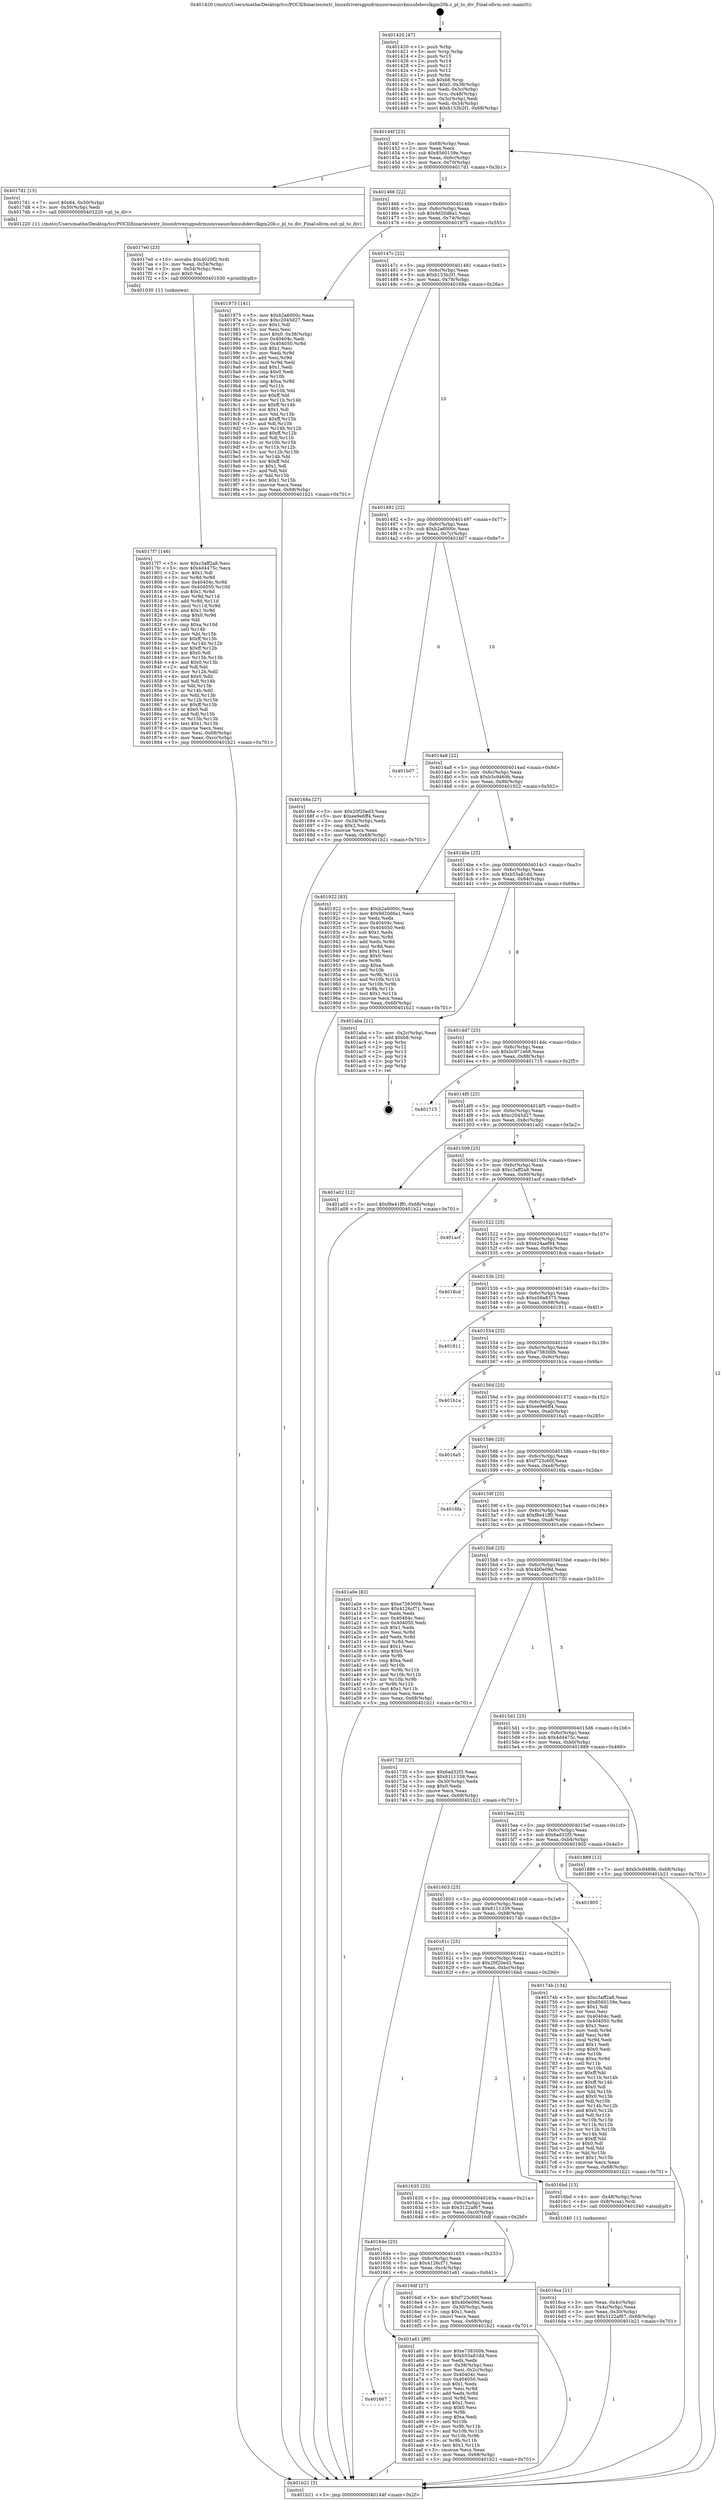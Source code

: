 digraph "0x401420" {
  label = "0x401420 (/mnt/c/Users/mathe/Desktop/tcc/POCII/binaries/extr_linuxdriversgpudrmnouveaunvkmsubdevclkgm20b.c_pl_to_div_Final-ollvm.out::main(0))"
  labelloc = "t"
  node[shape=record]

  Entry [label="",width=0.3,height=0.3,shape=circle,fillcolor=black,style=filled]
  "0x40144f" [label="{
     0x40144f [23]\l
     | [instrs]\l
     &nbsp;&nbsp;0x40144f \<+3\>: mov -0x68(%rbp),%eax\l
     &nbsp;&nbsp;0x401452 \<+2\>: mov %eax,%ecx\l
     &nbsp;&nbsp;0x401454 \<+6\>: sub $0x8560159e,%ecx\l
     &nbsp;&nbsp;0x40145a \<+3\>: mov %eax,-0x6c(%rbp)\l
     &nbsp;&nbsp;0x40145d \<+3\>: mov %ecx,-0x70(%rbp)\l
     &nbsp;&nbsp;0x401460 \<+6\>: je 00000000004017d1 \<main+0x3b1\>\l
  }"]
  "0x4017d1" [label="{
     0x4017d1 [15]\l
     | [instrs]\l
     &nbsp;&nbsp;0x4017d1 \<+7\>: movl $0x64,-0x50(%rbp)\l
     &nbsp;&nbsp;0x4017d8 \<+3\>: mov -0x50(%rbp),%edi\l
     &nbsp;&nbsp;0x4017db \<+5\>: call 0000000000401220 \<pl_to_div\>\l
     | [calls]\l
     &nbsp;&nbsp;0x401220 \{1\} (/mnt/c/Users/mathe/Desktop/tcc/POCII/binaries/extr_linuxdriversgpudrmnouveaunvkmsubdevclkgm20b.c_pl_to_div_Final-ollvm.out::pl_to_div)\l
  }"]
  "0x401466" [label="{
     0x401466 [22]\l
     | [instrs]\l
     &nbsp;&nbsp;0x401466 \<+5\>: jmp 000000000040146b \<main+0x4b\>\l
     &nbsp;&nbsp;0x40146b \<+3\>: mov -0x6c(%rbp),%eax\l
     &nbsp;&nbsp;0x40146e \<+5\>: sub $0x9d20d6a1,%eax\l
     &nbsp;&nbsp;0x401473 \<+3\>: mov %eax,-0x74(%rbp)\l
     &nbsp;&nbsp;0x401476 \<+6\>: je 0000000000401975 \<main+0x555\>\l
  }"]
  Exit [label="",width=0.3,height=0.3,shape=circle,fillcolor=black,style=filled,peripheries=2]
  "0x401975" [label="{
     0x401975 [141]\l
     | [instrs]\l
     &nbsp;&nbsp;0x401975 \<+5\>: mov $0xb2a6000c,%eax\l
     &nbsp;&nbsp;0x40197a \<+5\>: mov $0xc2045d27,%ecx\l
     &nbsp;&nbsp;0x40197f \<+2\>: mov $0x1,%dl\l
     &nbsp;&nbsp;0x401981 \<+2\>: xor %esi,%esi\l
     &nbsp;&nbsp;0x401983 \<+7\>: movl $0x0,-0x38(%rbp)\l
     &nbsp;&nbsp;0x40198a \<+7\>: mov 0x40404c,%edi\l
     &nbsp;&nbsp;0x401991 \<+8\>: mov 0x404050,%r8d\l
     &nbsp;&nbsp;0x401999 \<+3\>: sub $0x1,%esi\l
     &nbsp;&nbsp;0x40199c \<+3\>: mov %edi,%r9d\l
     &nbsp;&nbsp;0x40199f \<+3\>: add %esi,%r9d\l
     &nbsp;&nbsp;0x4019a2 \<+4\>: imul %r9d,%edi\l
     &nbsp;&nbsp;0x4019a6 \<+3\>: and $0x1,%edi\l
     &nbsp;&nbsp;0x4019a9 \<+3\>: cmp $0x0,%edi\l
     &nbsp;&nbsp;0x4019ac \<+4\>: sete %r10b\l
     &nbsp;&nbsp;0x4019b0 \<+4\>: cmp $0xa,%r8d\l
     &nbsp;&nbsp;0x4019b4 \<+4\>: setl %r11b\l
     &nbsp;&nbsp;0x4019b8 \<+3\>: mov %r10b,%bl\l
     &nbsp;&nbsp;0x4019bb \<+3\>: xor $0xff,%bl\l
     &nbsp;&nbsp;0x4019be \<+3\>: mov %r11b,%r14b\l
     &nbsp;&nbsp;0x4019c1 \<+4\>: xor $0xff,%r14b\l
     &nbsp;&nbsp;0x4019c5 \<+3\>: xor $0x1,%dl\l
     &nbsp;&nbsp;0x4019c8 \<+3\>: mov %bl,%r15b\l
     &nbsp;&nbsp;0x4019cb \<+4\>: and $0xff,%r15b\l
     &nbsp;&nbsp;0x4019cf \<+3\>: and %dl,%r10b\l
     &nbsp;&nbsp;0x4019d2 \<+3\>: mov %r14b,%r12b\l
     &nbsp;&nbsp;0x4019d5 \<+4\>: and $0xff,%r12b\l
     &nbsp;&nbsp;0x4019d9 \<+3\>: and %dl,%r11b\l
     &nbsp;&nbsp;0x4019dc \<+3\>: or %r10b,%r15b\l
     &nbsp;&nbsp;0x4019df \<+3\>: or %r11b,%r12b\l
     &nbsp;&nbsp;0x4019e2 \<+3\>: xor %r12b,%r15b\l
     &nbsp;&nbsp;0x4019e5 \<+3\>: or %r14b,%bl\l
     &nbsp;&nbsp;0x4019e8 \<+3\>: xor $0xff,%bl\l
     &nbsp;&nbsp;0x4019eb \<+3\>: or $0x1,%dl\l
     &nbsp;&nbsp;0x4019ee \<+2\>: and %dl,%bl\l
     &nbsp;&nbsp;0x4019f0 \<+3\>: or %bl,%r15b\l
     &nbsp;&nbsp;0x4019f3 \<+4\>: test $0x1,%r15b\l
     &nbsp;&nbsp;0x4019f7 \<+3\>: cmovne %ecx,%eax\l
     &nbsp;&nbsp;0x4019fa \<+3\>: mov %eax,-0x68(%rbp)\l
     &nbsp;&nbsp;0x4019fd \<+5\>: jmp 0000000000401b21 \<main+0x701\>\l
  }"]
  "0x40147c" [label="{
     0x40147c [22]\l
     | [instrs]\l
     &nbsp;&nbsp;0x40147c \<+5\>: jmp 0000000000401481 \<main+0x61\>\l
     &nbsp;&nbsp;0x401481 \<+3\>: mov -0x6c(%rbp),%eax\l
     &nbsp;&nbsp;0x401484 \<+5\>: sub $0xb153b2f1,%eax\l
     &nbsp;&nbsp;0x401489 \<+3\>: mov %eax,-0x78(%rbp)\l
     &nbsp;&nbsp;0x40148c \<+6\>: je 000000000040168a \<main+0x26a\>\l
  }"]
  "0x401667" [label="{
     0x401667\l
  }", style=dashed]
  "0x40168a" [label="{
     0x40168a [27]\l
     | [instrs]\l
     &nbsp;&nbsp;0x40168a \<+5\>: mov $0x20f20ed3,%eax\l
     &nbsp;&nbsp;0x40168f \<+5\>: mov $0xee9e6ff4,%ecx\l
     &nbsp;&nbsp;0x401694 \<+3\>: mov -0x34(%rbp),%edx\l
     &nbsp;&nbsp;0x401697 \<+3\>: cmp $0x2,%edx\l
     &nbsp;&nbsp;0x40169a \<+3\>: cmovne %ecx,%eax\l
     &nbsp;&nbsp;0x40169d \<+3\>: mov %eax,-0x68(%rbp)\l
     &nbsp;&nbsp;0x4016a0 \<+5\>: jmp 0000000000401b21 \<main+0x701\>\l
  }"]
  "0x401492" [label="{
     0x401492 [22]\l
     | [instrs]\l
     &nbsp;&nbsp;0x401492 \<+5\>: jmp 0000000000401497 \<main+0x77\>\l
     &nbsp;&nbsp;0x401497 \<+3\>: mov -0x6c(%rbp),%eax\l
     &nbsp;&nbsp;0x40149a \<+5\>: sub $0xb2a6000c,%eax\l
     &nbsp;&nbsp;0x40149f \<+3\>: mov %eax,-0x7c(%rbp)\l
     &nbsp;&nbsp;0x4014a2 \<+6\>: je 0000000000401b07 \<main+0x6e7\>\l
  }"]
  "0x401b21" [label="{
     0x401b21 [5]\l
     | [instrs]\l
     &nbsp;&nbsp;0x401b21 \<+5\>: jmp 000000000040144f \<main+0x2f\>\l
  }"]
  "0x401420" [label="{
     0x401420 [47]\l
     | [instrs]\l
     &nbsp;&nbsp;0x401420 \<+1\>: push %rbp\l
     &nbsp;&nbsp;0x401421 \<+3\>: mov %rsp,%rbp\l
     &nbsp;&nbsp;0x401424 \<+2\>: push %r15\l
     &nbsp;&nbsp;0x401426 \<+2\>: push %r14\l
     &nbsp;&nbsp;0x401428 \<+2\>: push %r13\l
     &nbsp;&nbsp;0x40142a \<+2\>: push %r12\l
     &nbsp;&nbsp;0x40142c \<+1\>: push %rbx\l
     &nbsp;&nbsp;0x40142d \<+7\>: sub $0xb8,%rsp\l
     &nbsp;&nbsp;0x401434 \<+7\>: movl $0x0,-0x38(%rbp)\l
     &nbsp;&nbsp;0x40143b \<+3\>: mov %edi,-0x3c(%rbp)\l
     &nbsp;&nbsp;0x40143e \<+4\>: mov %rsi,-0x48(%rbp)\l
     &nbsp;&nbsp;0x401442 \<+3\>: mov -0x3c(%rbp),%edi\l
     &nbsp;&nbsp;0x401445 \<+3\>: mov %edi,-0x34(%rbp)\l
     &nbsp;&nbsp;0x401448 \<+7\>: movl $0xb153b2f1,-0x68(%rbp)\l
  }"]
  "0x401a61" [label="{
     0x401a61 [89]\l
     | [instrs]\l
     &nbsp;&nbsp;0x401a61 \<+5\>: mov $0xe738300b,%eax\l
     &nbsp;&nbsp;0x401a66 \<+5\>: mov $0xb55a81dd,%ecx\l
     &nbsp;&nbsp;0x401a6b \<+2\>: xor %edx,%edx\l
     &nbsp;&nbsp;0x401a6d \<+3\>: mov -0x38(%rbp),%esi\l
     &nbsp;&nbsp;0x401a70 \<+3\>: mov %esi,-0x2c(%rbp)\l
     &nbsp;&nbsp;0x401a73 \<+7\>: mov 0x40404c,%esi\l
     &nbsp;&nbsp;0x401a7a \<+7\>: mov 0x404050,%edi\l
     &nbsp;&nbsp;0x401a81 \<+3\>: sub $0x1,%edx\l
     &nbsp;&nbsp;0x401a84 \<+3\>: mov %esi,%r8d\l
     &nbsp;&nbsp;0x401a87 \<+3\>: add %edx,%r8d\l
     &nbsp;&nbsp;0x401a8a \<+4\>: imul %r8d,%esi\l
     &nbsp;&nbsp;0x401a8e \<+3\>: and $0x1,%esi\l
     &nbsp;&nbsp;0x401a91 \<+3\>: cmp $0x0,%esi\l
     &nbsp;&nbsp;0x401a94 \<+4\>: sete %r9b\l
     &nbsp;&nbsp;0x401a98 \<+3\>: cmp $0xa,%edi\l
     &nbsp;&nbsp;0x401a9b \<+4\>: setl %r10b\l
     &nbsp;&nbsp;0x401a9f \<+3\>: mov %r9b,%r11b\l
     &nbsp;&nbsp;0x401aa2 \<+3\>: and %r10b,%r11b\l
     &nbsp;&nbsp;0x401aa5 \<+3\>: xor %r10b,%r9b\l
     &nbsp;&nbsp;0x401aa8 \<+3\>: or %r9b,%r11b\l
     &nbsp;&nbsp;0x401aab \<+4\>: test $0x1,%r11b\l
     &nbsp;&nbsp;0x401aaf \<+3\>: cmovne %ecx,%eax\l
     &nbsp;&nbsp;0x401ab2 \<+3\>: mov %eax,-0x68(%rbp)\l
     &nbsp;&nbsp;0x401ab5 \<+5\>: jmp 0000000000401b21 \<main+0x701\>\l
  }"]
  "0x401b07" [label="{
     0x401b07\l
  }", style=dashed]
  "0x4014a8" [label="{
     0x4014a8 [22]\l
     | [instrs]\l
     &nbsp;&nbsp;0x4014a8 \<+5\>: jmp 00000000004014ad \<main+0x8d\>\l
     &nbsp;&nbsp;0x4014ad \<+3\>: mov -0x6c(%rbp),%eax\l
     &nbsp;&nbsp;0x4014b0 \<+5\>: sub $0xb3c9469b,%eax\l
     &nbsp;&nbsp;0x4014b5 \<+3\>: mov %eax,-0x80(%rbp)\l
     &nbsp;&nbsp;0x4014b8 \<+6\>: je 0000000000401922 \<main+0x502\>\l
  }"]
  "0x4017f7" [label="{
     0x4017f7 [146]\l
     | [instrs]\l
     &nbsp;&nbsp;0x4017f7 \<+5\>: mov $0xc3aff2a8,%esi\l
     &nbsp;&nbsp;0x4017fc \<+5\>: mov $0x4d4475c,%ecx\l
     &nbsp;&nbsp;0x401801 \<+2\>: mov $0x1,%dl\l
     &nbsp;&nbsp;0x401803 \<+3\>: xor %r8d,%r8d\l
     &nbsp;&nbsp;0x401806 \<+8\>: mov 0x40404c,%r9d\l
     &nbsp;&nbsp;0x40180e \<+8\>: mov 0x404050,%r10d\l
     &nbsp;&nbsp;0x401816 \<+4\>: sub $0x1,%r8d\l
     &nbsp;&nbsp;0x40181a \<+3\>: mov %r9d,%r11d\l
     &nbsp;&nbsp;0x40181d \<+3\>: add %r8d,%r11d\l
     &nbsp;&nbsp;0x401820 \<+4\>: imul %r11d,%r9d\l
     &nbsp;&nbsp;0x401824 \<+4\>: and $0x1,%r9d\l
     &nbsp;&nbsp;0x401828 \<+4\>: cmp $0x0,%r9d\l
     &nbsp;&nbsp;0x40182c \<+3\>: sete %bl\l
     &nbsp;&nbsp;0x40182f \<+4\>: cmp $0xa,%r10d\l
     &nbsp;&nbsp;0x401833 \<+4\>: setl %r14b\l
     &nbsp;&nbsp;0x401837 \<+3\>: mov %bl,%r15b\l
     &nbsp;&nbsp;0x40183a \<+4\>: xor $0xff,%r15b\l
     &nbsp;&nbsp;0x40183e \<+3\>: mov %r14b,%r12b\l
     &nbsp;&nbsp;0x401841 \<+4\>: xor $0xff,%r12b\l
     &nbsp;&nbsp;0x401845 \<+3\>: xor $0x0,%dl\l
     &nbsp;&nbsp;0x401848 \<+3\>: mov %r15b,%r13b\l
     &nbsp;&nbsp;0x40184b \<+4\>: and $0x0,%r13b\l
     &nbsp;&nbsp;0x40184f \<+2\>: and %dl,%bl\l
     &nbsp;&nbsp;0x401851 \<+3\>: mov %r12b,%dil\l
     &nbsp;&nbsp;0x401854 \<+4\>: and $0x0,%dil\l
     &nbsp;&nbsp;0x401858 \<+3\>: and %dl,%r14b\l
     &nbsp;&nbsp;0x40185b \<+3\>: or %bl,%r13b\l
     &nbsp;&nbsp;0x40185e \<+3\>: or %r14b,%dil\l
     &nbsp;&nbsp;0x401861 \<+3\>: xor %dil,%r13b\l
     &nbsp;&nbsp;0x401864 \<+3\>: or %r12b,%r15b\l
     &nbsp;&nbsp;0x401867 \<+4\>: xor $0xff,%r15b\l
     &nbsp;&nbsp;0x40186b \<+3\>: or $0x0,%dl\l
     &nbsp;&nbsp;0x40186e \<+3\>: and %dl,%r15b\l
     &nbsp;&nbsp;0x401871 \<+3\>: or %r15b,%r13b\l
     &nbsp;&nbsp;0x401874 \<+4\>: test $0x1,%r13b\l
     &nbsp;&nbsp;0x401878 \<+3\>: cmovne %ecx,%esi\l
     &nbsp;&nbsp;0x40187b \<+3\>: mov %esi,-0x68(%rbp)\l
     &nbsp;&nbsp;0x40187e \<+6\>: mov %eax,-0xcc(%rbp)\l
     &nbsp;&nbsp;0x401884 \<+5\>: jmp 0000000000401b21 \<main+0x701\>\l
  }"]
  "0x401922" [label="{
     0x401922 [83]\l
     | [instrs]\l
     &nbsp;&nbsp;0x401922 \<+5\>: mov $0xb2a6000c,%eax\l
     &nbsp;&nbsp;0x401927 \<+5\>: mov $0x9d20d6a1,%ecx\l
     &nbsp;&nbsp;0x40192c \<+2\>: xor %edx,%edx\l
     &nbsp;&nbsp;0x40192e \<+7\>: mov 0x40404c,%esi\l
     &nbsp;&nbsp;0x401935 \<+7\>: mov 0x404050,%edi\l
     &nbsp;&nbsp;0x40193c \<+3\>: sub $0x1,%edx\l
     &nbsp;&nbsp;0x40193f \<+3\>: mov %esi,%r8d\l
     &nbsp;&nbsp;0x401942 \<+3\>: add %edx,%r8d\l
     &nbsp;&nbsp;0x401945 \<+4\>: imul %r8d,%esi\l
     &nbsp;&nbsp;0x401949 \<+3\>: and $0x1,%esi\l
     &nbsp;&nbsp;0x40194c \<+3\>: cmp $0x0,%esi\l
     &nbsp;&nbsp;0x40194f \<+4\>: sete %r9b\l
     &nbsp;&nbsp;0x401953 \<+3\>: cmp $0xa,%edi\l
     &nbsp;&nbsp;0x401956 \<+4\>: setl %r10b\l
     &nbsp;&nbsp;0x40195a \<+3\>: mov %r9b,%r11b\l
     &nbsp;&nbsp;0x40195d \<+3\>: and %r10b,%r11b\l
     &nbsp;&nbsp;0x401960 \<+3\>: xor %r10b,%r9b\l
     &nbsp;&nbsp;0x401963 \<+3\>: or %r9b,%r11b\l
     &nbsp;&nbsp;0x401966 \<+4\>: test $0x1,%r11b\l
     &nbsp;&nbsp;0x40196a \<+3\>: cmovne %ecx,%eax\l
     &nbsp;&nbsp;0x40196d \<+3\>: mov %eax,-0x68(%rbp)\l
     &nbsp;&nbsp;0x401970 \<+5\>: jmp 0000000000401b21 \<main+0x701\>\l
  }"]
  "0x4014be" [label="{
     0x4014be [25]\l
     | [instrs]\l
     &nbsp;&nbsp;0x4014be \<+5\>: jmp 00000000004014c3 \<main+0xa3\>\l
     &nbsp;&nbsp;0x4014c3 \<+3\>: mov -0x6c(%rbp),%eax\l
     &nbsp;&nbsp;0x4014c6 \<+5\>: sub $0xb55a81dd,%eax\l
     &nbsp;&nbsp;0x4014cb \<+6\>: mov %eax,-0x84(%rbp)\l
     &nbsp;&nbsp;0x4014d1 \<+6\>: je 0000000000401aba \<main+0x69a\>\l
  }"]
  "0x4017e0" [label="{
     0x4017e0 [23]\l
     | [instrs]\l
     &nbsp;&nbsp;0x4017e0 \<+10\>: movabs $0x4020f2,%rdi\l
     &nbsp;&nbsp;0x4017ea \<+3\>: mov %eax,-0x54(%rbp)\l
     &nbsp;&nbsp;0x4017ed \<+3\>: mov -0x54(%rbp),%esi\l
     &nbsp;&nbsp;0x4017f0 \<+2\>: mov $0x0,%al\l
     &nbsp;&nbsp;0x4017f2 \<+5\>: call 0000000000401030 \<printf@plt\>\l
     | [calls]\l
     &nbsp;&nbsp;0x401030 \{1\} (unknown)\l
  }"]
  "0x401aba" [label="{
     0x401aba [21]\l
     | [instrs]\l
     &nbsp;&nbsp;0x401aba \<+3\>: mov -0x2c(%rbp),%eax\l
     &nbsp;&nbsp;0x401abd \<+7\>: add $0xb8,%rsp\l
     &nbsp;&nbsp;0x401ac4 \<+1\>: pop %rbx\l
     &nbsp;&nbsp;0x401ac5 \<+2\>: pop %r12\l
     &nbsp;&nbsp;0x401ac7 \<+2\>: pop %r13\l
     &nbsp;&nbsp;0x401ac9 \<+2\>: pop %r14\l
     &nbsp;&nbsp;0x401acb \<+2\>: pop %r15\l
     &nbsp;&nbsp;0x401acd \<+1\>: pop %rbp\l
     &nbsp;&nbsp;0x401ace \<+1\>: ret\l
  }"]
  "0x4014d7" [label="{
     0x4014d7 [25]\l
     | [instrs]\l
     &nbsp;&nbsp;0x4014d7 \<+5\>: jmp 00000000004014dc \<main+0xbc\>\l
     &nbsp;&nbsp;0x4014dc \<+3\>: mov -0x6c(%rbp),%eax\l
     &nbsp;&nbsp;0x4014df \<+5\>: sub $0xbc971e68,%eax\l
     &nbsp;&nbsp;0x4014e4 \<+6\>: mov %eax,-0x88(%rbp)\l
     &nbsp;&nbsp;0x4014ea \<+6\>: je 0000000000401715 \<main+0x2f5\>\l
  }"]
  "0x40164e" [label="{
     0x40164e [25]\l
     | [instrs]\l
     &nbsp;&nbsp;0x40164e \<+5\>: jmp 0000000000401653 \<main+0x233\>\l
     &nbsp;&nbsp;0x401653 \<+3\>: mov -0x6c(%rbp),%eax\l
     &nbsp;&nbsp;0x401656 \<+5\>: sub $0x4126cf71,%eax\l
     &nbsp;&nbsp;0x40165b \<+6\>: mov %eax,-0xc4(%rbp)\l
     &nbsp;&nbsp;0x401661 \<+6\>: je 0000000000401a61 \<main+0x641\>\l
  }"]
  "0x401715" [label="{
     0x401715\l
  }", style=dashed]
  "0x4014f0" [label="{
     0x4014f0 [25]\l
     | [instrs]\l
     &nbsp;&nbsp;0x4014f0 \<+5\>: jmp 00000000004014f5 \<main+0xd5\>\l
     &nbsp;&nbsp;0x4014f5 \<+3\>: mov -0x6c(%rbp),%eax\l
     &nbsp;&nbsp;0x4014f8 \<+5\>: sub $0xc2045d27,%eax\l
     &nbsp;&nbsp;0x4014fd \<+6\>: mov %eax,-0x8c(%rbp)\l
     &nbsp;&nbsp;0x401503 \<+6\>: je 0000000000401a02 \<main+0x5e2\>\l
  }"]
  "0x4016df" [label="{
     0x4016df [27]\l
     | [instrs]\l
     &nbsp;&nbsp;0x4016df \<+5\>: mov $0xf723c60f,%eax\l
     &nbsp;&nbsp;0x4016e4 \<+5\>: mov $0x4b0e09d,%ecx\l
     &nbsp;&nbsp;0x4016e9 \<+3\>: mov -0x30(%rbp),%edx\l
     &nbsp;&nbsp;0x4016ec \<+3\>: cmp $0x1,%edx\l
     &nbsp;&nbsp;0x4016ef \<+3\>: cmovl %ecx,%eax\l
     &nbsp;&nbsp;0x4016f2 \<+3\>: mov %eax,-0x68(%rbp)\l
     &nbsp;&nbsp;0x4016f5 \<+5\>: jmp 0000000000401b21 \<main+0x701\>\l
  }"]
  "0x401a02" [label="{
     0x401a02 [12]\l
     | [instrs]\l
     &nbsp;&nbsp;0x401a02 \<+7\>: movl $0xf8e41ff0,-0x68(%rbp)\l
     &nbsp;&nbsp;0x401a09 \<+5\>: jmp 0000000000401b21 \<main+0x701\>\l
  }"]
  "0x401509" [label="{
     0x401509 [25]\l
     | [instrs]\l
     &nbsp;&nbsp;0x401509 \<+5\>: jmp 000000000040150e \<main+0xee\>\l
     &nbsp;&nbsp;0x40150e \<+3\>: mov -0x6c(%rbp),%eax\l
     &nbsp;&nbsp;0x401511 \<+5\>: sub $0xc3aff2a8,%eax\l
     &nbsp;&nbsp;0x401516 \<+6\>: mov %eax,-0x90(%rbp)\l
     &nbsp;&nbsp;0x40151c \<+6\>: je 0000000000401acf \<main+0x6af\>\l
  }"]
  "0x4016ca" [label="{
     0x4016ca [21]\l
     | [instrs]\l
     &nbsp;&nbsp;0x4016ca \<+3\>: mov %eax,-0x4c(%rbp)\l
     &nbsp;&nbsp;0x4016cd \<+3\>: mov -0x4c(%rbp),%eax\l
     &nbsp;&nbsp;0x4016d0 \<+3\>: mov %eax,-0x30(%rbp)\l
     &nbsp;&nbsp;0x4016d3 \<+7\>: movl $0x3122af67,-0x68(%rbp)\l
     &nbsp;&nbsp;0x4016da \<+5\>: jmp 0000000000401b21 \<main+0x701\>\l
  }"]
  "0x401acf" [label="{
     0x401acf\l
  }", style=dashed]
  "0x401522" [label="{
     0x401522 [25]\l
     | [instrs]\l
     &nbsp;&nbsp;0x401522 \<+5\>: jmp 0000000000401527 \<main+0x107\>\l
     &nbsp;&nbsp;0x401527 \<+3\>: mov -0x6c(%rbp),%eax\l
     &nbsp;&nbsp;0x40152a \<+5\>: sub $0xe24aef94,%eax\l
     &nbsp;&nbsp;0x40152f \<+6\>: mov %eax,-0x94(%rbp)\l
     &nbsp;&nbsp;0x401535 \<+6\>: je 00000000004018cd \<main+0x4ad\>\l
  }"]
  "0x401635" [label="{
     0x401635 [25]\l
     | [instrs]\l
     &nbsp;&nbsp;0x401635 \<+5\>: jmp 000000000040163a \<main+0x21a\>\l
     &nbsp;&nbsp;0x40163a \<+3\>: mov -0x6c(%rbp),%eax\l
     &nbsp;&nbsp;0x40163d \<+5\>: sub $0x3122af67,%eax\l
     &nbsp;&nbsp;0x401642 \<+6\>: mov %eax,-0xc0(%rbp)\l
     &nbsp;&nbsp;0x401648 \<+6\>: je 00000000004016df \<main+0x2bf\>\l
  }"]
  "0x4018cd" [label="{
     0x4018cd\l
  }", style=dashed]
  "0x40153b" [label="{
     0x40153b [25]\l
     | [instrs]\l
     &nbsp;&nbsp;0x40153b \<+5\>: jmp 0000000000401540 \<main+0x120\>\l
     &nbsp;&nbsp;0x401540 \<+3\>: mov -0x6c(%rbp),%eax\l
     &nbsp;&nbsp;0x401543 \<+5\>: sub $0xe59a8375,%eax\l
     &nbsp;&nbsp;0x401548 \<+6\>: mov %eax,-0x98(%rbp)\l
     &nbsp;&nbsp;0x40154e \<+6\>: je 0000000000401911 \<main+0x4f1\>\l
  }"]
  "0x4016bd" [label="{
     0x4016bd [13]\l
     | [instrs]\l
     &nbsp;&nbsp;0x4016bd \<+4\>: mov -0x48(%rbp),%rax\l
     &nbsp;&nbsp;0x4016c1 \<+4\>: mov 0x8(%rax),%rdi\l
     &nbsp;&nbsp;0x4016c5 \<+5\>: call 0000000000401040 \<atoi@plt\>\l
     | [calls]\l
     &nbsp;&nbsp;0x401040 \{1\} (unknown)\l
  }"]
  "0x401911" [label="{
     0x401911\l
  }", style=dashed]
  "0x401554" [label="{
     0x401554 [25]\l
     | [instrs]\l
     &nbsp;&nbsp;0x401554 \<+5\>: jmp 0000000000401559 \<main+0x139\>\l
     &nbsp;&nbsp;0x401559 \<+3\>: mov -0x6c(%rbp),%eax\l
     &nbsp;&nbsp;0x40155c \<+5\>: sub $0xe738300b,%eax\l
     &nbsp;&nbsp;0x401561 \<+6\>: mov %eax,-0x9c(%rbp)\l
     &nbsp;&nbsp;0x401567 \<+6\>: je 0000000000401b1a \<main+0x6fa\>\l
  }"]
  "0x40161c" [label="{
     0x40161c [25]\l
     | [instrs]\l
     &nbsp;&nbsp;0x40161c \<+5\>: jmp 0000000000401621 \<main+0x201\>\l
     &nbsp;&nbsp;0x401621 \<+3\>: mov -0x6c(%rbp),%eax\l
     &nbsp;&nbsp;0x401624 \<+5\>: sub $0x20f20ed3,%eax\l
     &nbsp;&nbsp;0x401629 \<+6\>: mov %eax,-0xbc(%rbp)\l
     &nbsp;&nbsp;0x40162f \<+6\>: je 00000000004016bd \<main+0x29d\>\l
  }"]
  "0x401b1a" [label="{
     0x401b1a\l
  }", style=dashed]
  "0x40156d" [label="{
     0x40156d [25]\l
     | [instrs]\l
     &nbsp;&nbsp;0x40156d \<+5\>: jmp 0000000000401572 \<main+0x152\>\l
     &nbsp;&nbsp;0x401572 \<+3\>: mov -0x6c(%rbp),%eax\l
     &nbsp;&nbsp;0x401575 \<+5\>: sub $0xee9e6ff4,%eax\l
     &nbsp;&nbsp;0x40157a \<+6\>: mov %eax,-0xa0(%rbp)\l
     &nbsp;&nbsp;0x401580 \<+6\>: je 00000000004016a5 \<main+0x285\>\l
  }"]
  "0x40174b" [label="{
     0x40174b [134]\l
     | [instrs]\l
     &nbsp;&nbsp;0x40174b \<+5\>: mov $0xc3aff2a8,%eax\l
     &nbsp;&nbsp;0x401750 \<+5\>: mov $0x8560159e,%ecx\l
     &nbsp;&nbsp;0x401755 \<+2\>: mov $0x1,%dl\l
     &nbsp;&nbsp;0x401757 \<+2\>: xor %esi,%esi\l
     &nbsp;&nbsp;0x401759 \<+7\>: mov 0x40404c,%edi\l
     &nbsp;&nbsp;0x401760 \<+8\>: mov 0x404050,%r8d\l
     &nbsp;&nbsp;0x401768 \<+3\>: sub $0x1,%esi\l
     &nbsp;&nbsp;0x40176b \<+3\>: mov %edi,%r9d\l
     &nbsp;&nbsp;0x40176e \<+3\>: add %esi,%r9d\l
     &nbsp;&nbsp;0x401771 \<+4\>: imul %r9d,%edi\l
     &nbsp;&nbsp;0x401775 \<+3\>: and $0x1,%edi\l
     &nbsp;&nbsp;0x401778 \<+3\>: cmp $0x0,%edi\l
     &nbsp;&nbsp;0x40177b \<+4\>: sete %r10b\l
     &nbsp;&nbsp;0x40177f \<+4\>: cmp $0xa,%r8d\l
     &nbsp;&nbsp;0x401783 \<+4\>: setl %r11b\l
     &nbsp;&nbsp;0x401787 \<+3\>: mov %r10b,%bl\l
     &nbsp;&nbsp;0x40178a \<+3\>: xor $0xff,%bl\l
     &nbsp;&nbsp;0x40178d \<+3\>: mov %r11b,%r14b\l
     &nbsp;&nbsp;0x401790 \<+4\>: xor $0xff,%r14b\l
     &nbsp;&nbsp;0x401794 \<+3\>: xor $0x0,%dl\l
     &nbsp;&nbsp;0x401797 \<+3\>: mov %bl,%r15b\l
     &nbsp;&nbsp;0x40179a \<+4\>: and $0x0,%r15b\l
     &nbsp;&nbsp;0x40179e \<+3\>: and %dl,%r10b\l
     &nbsp;&nbsp;0x4017a1 \<+3\>: mov %r14b,%r12b\l
     &nbsp;&nbsp;0x4017a4 \<+4\>: and $0x0,%r12b\l
     &nbsp;&nbsp;0x4017a8 \<+3\>: and %dl,%r11b\l
     &nbsp;&nbsp;0x4017ab \<+3\>: or %r10b,%r15b\l
     &nbsp;&nbsp;0x4017ae \<+3\>: or %r11b,%r12b\l
     &nbsp;&nbsp;0x4017b1 \<+3\>: xor %r12b,%r15b\l
     &nbsp;&nbsp;0x4017b4 \<+3\>: or %r14b,%bl\l
     &nbsp;&nbsp;0x4017b7 \<+3\>: xor $0xff,%bl\l
     &nbsp;&nbsp;0x4017ba \<+3\>: or $0x0,%dl\l
     &nbsp;&nbsp;0x4017bd \<+2\>: and %dl,%bl\l
     &nbsp;&nbsp;0x4017bf \<+3\>: or %bl,%r15b\l
     &nbsp;&nbsp;0x4017c2 \<+4\>: test $0x1,%r15b\l
     &nbsp;&nbsp;0x4017c6 \<+3\>: cmovne %ecx,%eax\l
     &nbsp;&nbsp;0x4017c9 \<+3\>: mov %eax,-0x68(%rbp)\l
     &nbsp;&nbsp;0x4017cc \<+5\>: jmp 0000000000401b21 \<main+0x701\>\l
  }"]
  "0x4016a5" [label="{
     0x4016a5\l
  }", style=dashed]
  "0x401586" [label="{
     0x401586 [25]\l
     | [instrs]\l
     &nbsp;&nbsp;0x401586 \<+5\>: jmp 000000000040158b \<main+0x16b\>\l
     &nbsp;&nbsp;0x40158b \<+3\>: mov -0x6c(%rbp),%eax\l
     &nbsp;&nbsp;0x40158e \<+5\>: sub $0xf723c60f,%eax\l
     &nbsp;&nbsp;0x401593 \<+6\>: mov %eax,-0xa4(%rbp)\l
     &nbsp;&nbsp;0x401599 \<+6\>: je 00000000004016fa \<main+0x2da\>\l
  }"]
  "0x401603" [label="{
     0x401603 [25]\l
     | [instrs]\l
     &nbsp;&nbsp;0x401603 \<+5\>: jmp 0000000000401608 \<main+0x1e8\>\l
     &nbsp;&nbsp;0x401608 \<+3\>: mov -0x6c(%rbp),%eax\l
     &nbsp;&nbsp;0x40160b \<+5\>: sub $0x8111339,%eax\l
     &nbsp;&nbsp;0x401610 \<+6\>: mov %eax,-0xb8(%rbp)\l
     &nbsp;&nbsp;0x401616 \<+6\>: je 000000000040174b \<main+0x32b\>\l
  }"]
  "0x4016fa" [label="{
     0x4016fa\l
  }", style=dashed]
  "0x40159f" [label="{
     0x40159f [25]\l
     | [instrs]\l
     &nbsp;&nbsp;0x40159f \<+5\>: jmp 00000000004015a4 \<main+0x184\>\l
     &nbsp;&nbsp;0x4015a4 \<+3\>: mov -0x6c(%rbp),%eax\l
     &nbsp;&nbsp;0x4015a7 \<+5\>: sub $0xf8e41ff0,%eax\l
     &nbsp;&nbsp;0x4015ac \<+6\>: mov %eax,-0xa8(%rbp)\l
     &nbsp;&nbsp;0x4015b2 \<+6\>: je 0000000000401a0e \<main+0x5ee\>\l
  }"]
  "0x401905" [label="{
     0x401905\l
  }", style=dashed]
  "0x401a0e" [label="{
     0x401a0e [83]\l
     | [instrs]\l
     &nbsp;&nbsp;0x401a0e \<+5\>: mov $0xe738300b,%eax\l
     &nbsp;&nbsp;0x401a13 \<+5\>: mov $0x4126cf71,%ecx\l
     &nbsp;&nbsp;0x401a18 \<+2\>: xor %edx,%edx\l
     &nbsp;&nbsp;0x401a1a \<+7\>: mov 0x40404c,%esi\l
     &nbsp;&nbsp;0x401a21 \<+7\>: mov 0x404050,%edi\l
     &nbsp;&nbsp;0x401a28 \<+3\>: sub $0x1,%edx\l
     &nbsp;&nbsp;0x401a2b \<+3\>: mov %esi,%r8d\l
     &nbsp;&nbsp;0x401a2e \<+3\>: add %edx,%r8d\l
     &nbsp;&nbsp;0x401a31 \<+4\>: imul %r8d,%esi\l
     &nbsp;&nbsp;0x401a35 \<+3\>: and $0x1,%esi\l
     &nbsp;&nbsp;0x401a38 \<+3\>: cmp $0x0,%esi\l
     &nbsp;&nbsp;0x401a3b \<+4\>: sete %r9b\l
     &nbsp;&nbsp;0x401a3f \<+3\>: cmp $0xa,%edi\l
     &nbsp;&nbsp;0x401a42 \<+4\>: setl %r10b\l
     &nbsp;&nbsp;0x401a46 \<+3\>: mov %r9b,%r11b\l
     &nbsp;&nbsp;0x401a49 \<+3\>: and %r10b,%r11b\l
     &nbsp;&nbsp;0x401a4c \<+3\>: xor %r10b,%r9b\l
     &nbsp;&nbsp;0x401a4f \<+3\>: or %r9b,%r11b\l
     &nbsp;&nbsp;0x401a52 \<+4\>: test $0x1,%r11b\l
     &nbsp;&nbsp;0x401a56 \<+3\>: cmovne %ecx,%eax\l
     &nbsp;&nbsp;0x401a59 \<+3\>: mov %eax,-0x68(%rbp)\l
     &nbsp;&nbsp;0x401a5c \<+5\>: jmp 0000000000401b21 \<main+0x701\>\l
  }"]
  "0x4015b8" [label="{
     0x4015b8 [25]\l
     | [instrs]\l
     &nbsp;&nbsp;0x4015b8 \<+5\>: jmp 00000000004015bd \<main+0x19d\>\l
     &nbsp;&nbsp;0x4015bd \<+3\>: mov -0x6c(%rbp),%eax\l
     &nbsp;&nbsp;0x4015c0 \<+5\>: sub $0x4b0e09d,%eax\l
     &nbsp;&nbsp;0x4015c5 \<+6\>: mov %eax,-0xac(%rbp)\l
     &nbsp;&nbsp;0x4015cb \<+6\>: je 0000000000401730 \<main+0x310\>\l
  }"]
  "0x4015ea" [label="{
     0x4015ea [25]\l
     | [instrs]\l
     &nbsp;&nbsp;0x4015ea \<+5\>: jmp 00000000004015ef \<main+0x1cf\>\l
     &nbsp;&nbsp;0x4015ef \<+3\>: mov -0x6c(%rbp),%eax\l
     &nbsp;&nbsp;0x4015f2 \<+5\>: sub $0x6ad32f3,%eax\l
     &nbsp;&nbsp;0x4015f7 \<+6\>: mov %eax,-0xb4(%rbp)\l
     &nbsp;&nbsp;0x4015fd \<+6\>: je 0000000000401905 \<main+0x4e5\>\l
  }"]
  "0x401730" [label="{
     0x401730 [27]\l
     | [instrs]\l
     &nbsp;&nbsp;0x401730 \<+5\>: mov $0x6ad32f3,%eax\l
     &nbsp;&nbsp;0x401735 \<+5\>: mov $0x8111339,%ecx\l
     &nbsp;&nbsp;0x40173a \<+3\>: mov -0x30(%rbp),%edx\l
     &nbsp;&nbsp;0x40173d \<+3\>: cmp $0x0,%edx\l
     &nbsp;&nbsp;0x401740 \<+3\>: cmove %ecx,%eax\l
     &nbsp;&nbsp;0x401743 \<+3\>: mov %eax,-0x68(%rbp)\l
     &nbsp;&nbsp;0x401746 \<+5\>: jmp 0000000000401b21 \<main+0x701\>\l
  }"]
  "0x4015d1" [label="{
     0x4015d1 [25]\l
     | [instrs]\l
     &nbsp;&nbsp;0x4015d1 \<+5\>: jmp 00000000004015d6 \<main+0x1b6\>\l
     &nbsp;&nbsp;0x4015d6 \<+3\>: mov -0x6c(%rbp),%eax\l
     &nbsp;&nbsp;0x4015d9 \<+5\>: sub $0x4d4475c,%eax\l
     &nbsp;&nbsp;0x4015de \<+6\>: mov %eax,-0xb0(%rbp)\l
     &nbsp;&nbsp;0x4015e4 \<+6\>: je 0000000000401889 \<main+0x469\>\l
  }"]
  "0x401889" [label="{
     0x401889 [12]\l
     | [instrs]\l
     &nbsp;&nbsp;0x401889 \<+7\>: movl $0xb3c9469b,-0x68(%rbp)\l
     &nbsp;&nbsp;0x401890 \<+5\>: jmp 0000000000401b21 \<main+0x701\>\l
  }"]
  Entry -> "0x401420" [label=" 1"]
  "0x40144f" -> "0x4017d1" [label=" 1"]
  "0x40144f" -> "0x401466" [label=" 12"]
  "0x401aba" -> Exit [label=" 1"]
  "0x401466" -> "0x401975" [label=" 1"]
  "0x401466" -> "0x40147c" [label=" 11"]
  "0x401a61" -> "0x401b21" [label=" 1"]
  "0x40147c" -> "0x40168a" [label=" 1"]
  "0x40147c" -> "0x401492" [label=" 10"]
  "0x40168a" -> "0x401b21" [label=" 1"]
  "0x401420" -> "0x40144f" [label=" 1"]
  "0x401b21" -> "0x40144f" [label=" 12"]
  "0x40164e" -> "0x401667" [label=" 0"]
  "0x401492" -> "0x401b07" [label=" 0"]
  "0x401492" -> "0x4014a8" [label=" 10"]
  "0x40164e" -> "0x401a61" [label=" 1"]
  "0x4014a8" -> "0x401922" [label=" 1"]
  "0x4014a8" -> "0x4014be" [label=" 9"]
  "0x401a0e" -> "0x401b21" [label=" 1"]
  "0x4014be" -> "0x401aba" [label=" 1"]
  "0x4014be" -> "0x4014d7" [label=" 8"]
  "0x401a02" -> "0x401b21" [label=" 1"]
  "0x4014d7" -> "0x401715" [label=" 0"]
  "0x4014d7" -> "0x4014f0" [label=" 8"]
  "0x401975" -> "0x401b21" [label=" 1"]
  "0x4014f0" -> "0x401a02" [label=" 1"]
  "0x4014f0" -> "0x401509" [label=" 7"]
  "0x401922" -> "0x401b21" [label=" 1"]
  "0x401509" -> "0x401acf" [label=" 0"]
  "0x401509" -> "0x401522" [label=" 7"]
  "0x4017f7" -> "0x401b21" [label=" 1"]
  "0x401522" -> "0x4018cd" [label=" 0"]
  "0x401522" -> "0x40153b" [label=" 7"]
  "0x4017e0" -> "0x4017f7" [label=" 1"]
  "0x40153b" -> "0x401911" [label=" 0"]
  "0x40153b" -> "0x401554" [label=" 7"]
  "0x4017d1" -> "0x4017e0" [label=" 1"]
  "0x401554" -> "0x401b1a" [label=" 0"]
  "0x401554" -> "0x40156d" [label=" 7"]
  "0x401730" -> "0x401b21" [label=" 1"]
  "0x40156d" -> "0x4016a5" [label=" 0"]
  "0x40156d" -> "0x401586" [label=" 7"]
  "0x4016df" -> "0x401b21" [label=" 1"]
  "0x401586" -> "0x4016fa" [label=" 0"]
  "0x401586" -> "0x40159f" [label=" 7"]
  "0x401635" -> "0x4016df" [label=" 1"]
  "0x40159f" -> "0x401a0e" [label=" 1"]
  "0x40159f" -> "0x4015b8" [label=" 6"]
  "0x401889" -> "0x401b21" [label=" 1"]
  "0x4015b8" -> "0x401730" [label=" 1"]
  "0x4015b8" -> "0x4015d1" [label=" 5"]
  "0x4016bd" -> "0x4016ca" [label=" 1"]
  "0x4015d1" -> "0x401889" [label=" 1"]
  "0x4015d1" -> "0x4015ea" [label=" 4"]
  "0x4016ca" -> "0x401b21" [label=" 1"]
  "0x4015ea" -> "0x401905" [label=" 0"]
  "0x4015ea" -> "0x401603" [label=" 4"]
  "0x401635" -> "0x40164e" [label=" 1"]
  "0x401603" -> "0x40174b" [label=" 1"]
  "0x401603" -> "0x40161c" [label=" 3"]
  "0x40174b" -> "0x401b21" [label=" 1"]
  "0x40161c" -> "0x4016bd" [label=" 1"]
  "0x40161c" -> "0x401635" [label=" 2"]
}
